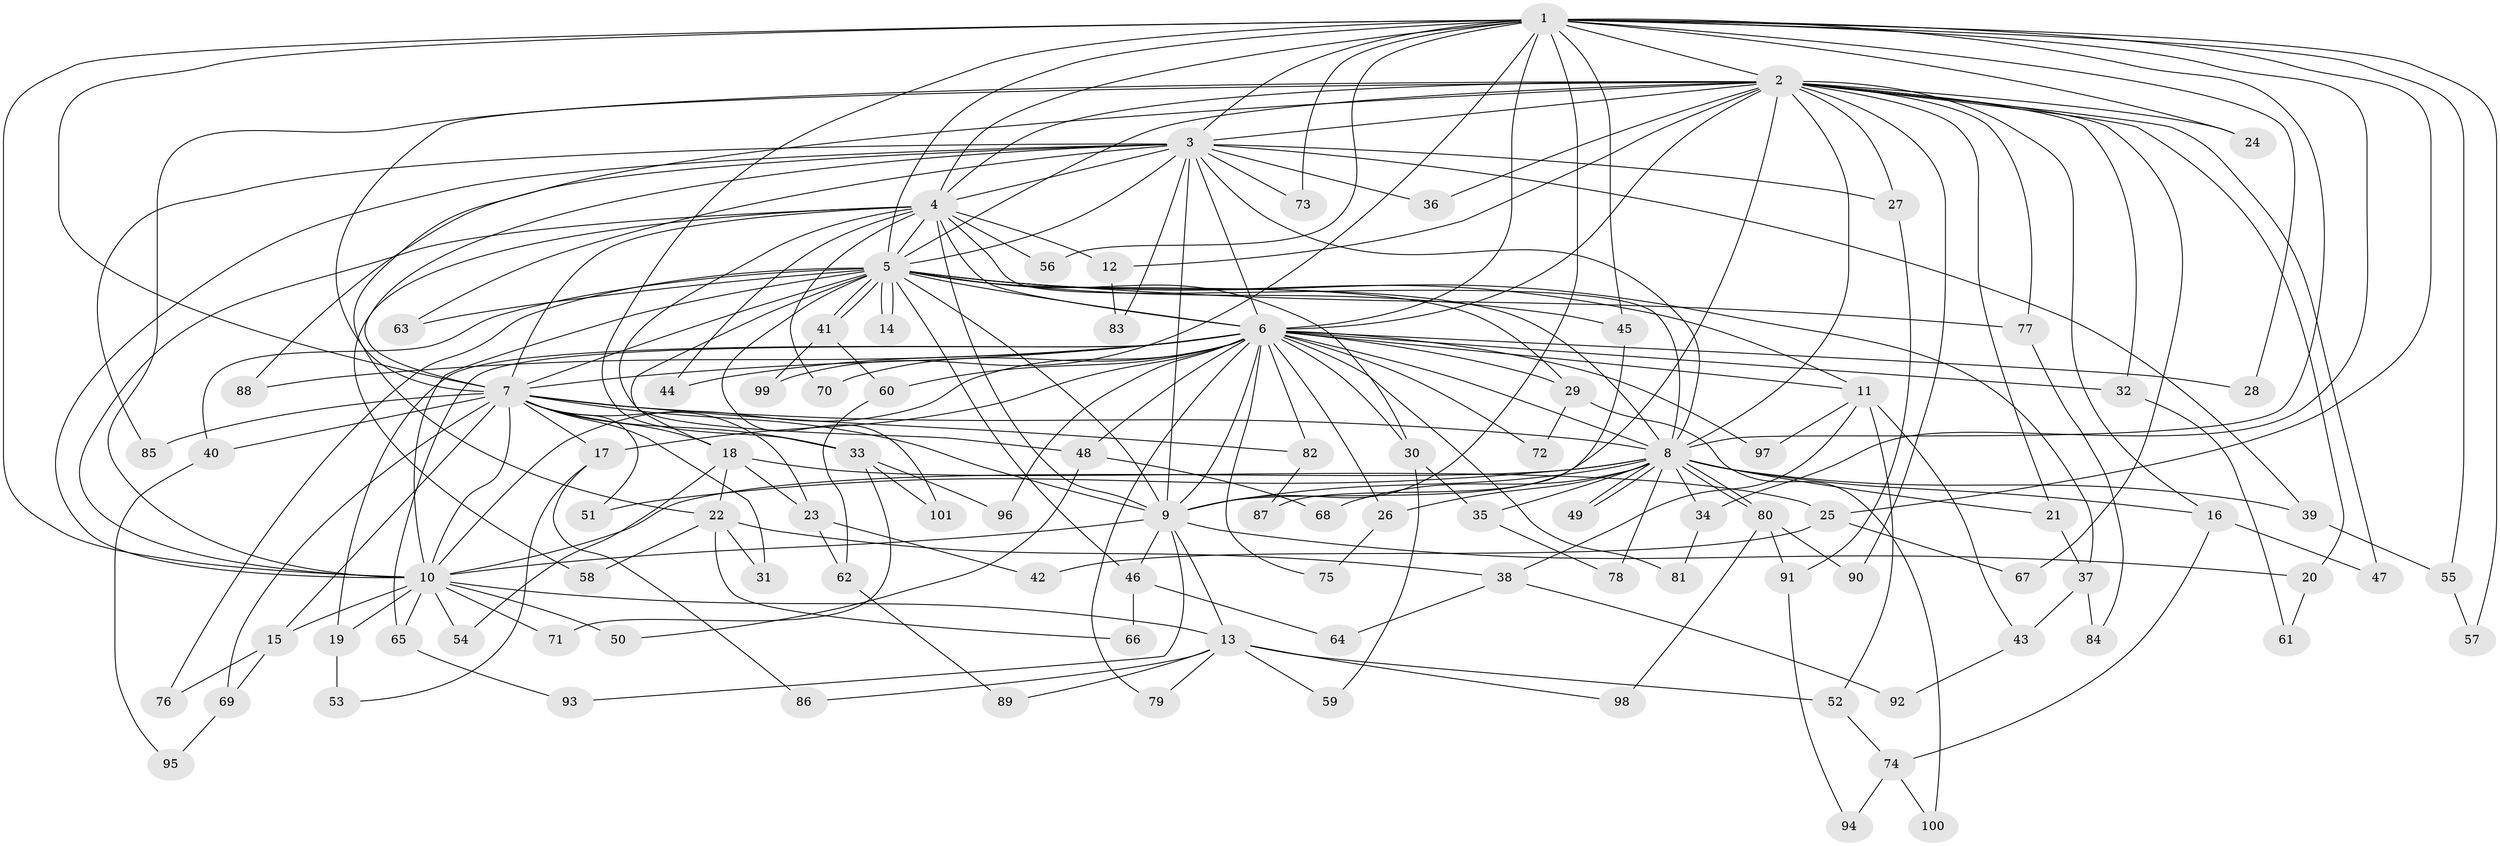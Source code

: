 // Generated by graph-tools (version 1.1) at 2025/35/03/09/25 02:35:07]
// undirected, 101 vertices, 227 edges
graph export_dot {
graph [start="1"]
  node [color=gray90,style=filled];
  1;
  2;
  3;
  4;
  5;
  6;
  7;
  8;
  9;
  10;
  11;
  12;
  13;
  14;
  15;
  16;
  17;
  18;
  19;
  20;
  21;
  22;
  23;
  24;
  25;
  26;
  27;
  28;
  29;
  30;
  31;
  32;
  33;
  34;
  35;
  36;
  37;
  38;
  39;
  40;
  41;
  42;
  43;
  44;
  45;
  46;
  47;
  48;
  49;
  50;
  51;
  52;
  53;
  54;
  55;
  56;
  57;
  58;
  59;
  60;
  61;
  62;
  63;
  64;
  65;
  66;
  67;
  68;
  69;
  70;
  71;
  72;
  73;
  74;
  75;
  76;
  77;
  78;
  79;
  80;
  81;
  82;
  83;
  84;
  85;
  86;
  87;
  88;
  89;
  90;
  91;
  92;
  93;
  94;
  95;
  96;
  97;
  98;
  99;
  100;
  101;
  1 -- 2;
  1 -- 3;
  1 -- 4;
  1 -- 5;
  1 -- 6;
  1 -- 7;
  1 -- 8;
  1 -- 9;
  1 -- 10;
  1 -- 24;
  1 -- 25;
  1 -- 28;
  1 -- 33;
  1 -- 34;
  1 -- 45;
  1 -- 55;
  1 -- 56;
  1 -- 57;
  1 -- 73;
  1 -- 99;
  2 -- 3;
  2 -- 4;
  2 -- 5;
  2 -- 6;
  2 -- 7;
  2 -- 8;
  2 -- 9;
  2 -- 10;
  2 -- 12;
  2 -- 16;
  2 -- 20;
  2 -- 21;
  2 -- 22;
  2 -- 24;
  2 -- 27;
  2 -- 32;
  2 -- 36;
  2 -- 47;
  2 -- 67;
  2 -- 77;
  2 -- 90;
  3 -- 4;
  3 -- 5;
  3 -- 6;
  3 -- 7;
  3 -- 8;
  3 -- 9;
  3 -- 10;
  3 -- 27;
  3 -- 36;
  3 -- 39;
  3 -- 63;
  3 -- 73;
  3 -- 83;
  3 -- 85;
  3 -- 88;
  4 -- 5;
  4 -- 6;
  4 -- 7;
  4 -- 8;
  4 -- 9;
  4 -- 10;
  4 -- 12;
  4 -- 44;
  4 -- 48;
  4 -- 56;
  4 -- 58;
  4 -- 70;
  5 -- 6;
  5 -- 7;
  5 -- 8;
  5 -- 9;
  5 -- 10;
  5 -- 11;
  5 -- 14;
  5 -- 14;
  5 -- 18;
  5 -- 29;
  5 -- 30;
  5 -- 37;
  5 -- 40;
  5 -- 41;
  5 -- 41;
  5 -- 45;
  5 -- 46;
  5 -- 63;
  5 -- 76;
  5 -- 77;
  5 -- 101;
  6 -- 7;
  6 -- 8;
  6 -- 9;
  6 -- 10;
  6 -- 11;
  6 -- 17;
  6 -- 19;
  6 -- 26;
  6 -- 28;
  6 -- 29;
  6 -- 30;
  6 -- 32;
  6 -- 44;
  6 -- 48;
  6 -- 60;
  6 -- 65;
  6 -- 70;
  6 -- 72;
  6 -- 75;
  6 -- 79;
  6 -- 81;
  6 -- 82;
  6 -- 88;
  6 -- 96;
  6 -- 97;
  7 -- 8;
  7 -- 9;
  7 -- 10;
  7 -- 15;
  7 -- 17;
  7 -- 18;
  7 -- 23;
  7 -- 31;
  7 -- 33;
  7 -- 40;
  7 -- 51;
  7 -- 69;
  7 -- 82;
  7 -- 85;
  8 -- 9;
  8 -- 10;
  8 -- 16;
  8 -- 21;
  8 -- 26;
  8 -- 34;
  8 -- 35;
  8 -- 39;
  8 -- 49;
  8 -- 49;
  8 -- 51;
  8 -- 68;
  8 -- 78;
  8 -- 80;
  8 -- 80;
  9 -- 10;
  9 -- 13;
  9 -- 20;
  9 -- 46;
  9 -- 93;
  10 -- 13;
  10 -- 15;
  10 -- 19;
  10 -- 50;
  10 -- 54;
  10 -- 65;
  10 -- 71;
  11 -- 38;
  11 -- 43;
  11 -- 52;
  11 -- 97;
  12 -- 83;
  13 -- 52;
  13 -- 59;
  13 -- 79;
  13 -- 86;
  13 -- 89;
  13 -- 98;
  15 -- 69;
  15 -- 76;
  16 -- 47;
  16 -- 74;
  17 -- 53;
  17 -- 86;
  18 -- 22;
  18 -- 23;
  18 -- 25;
  18 -- 54;
  19 -- 53;
  20 -- 61;
  21 -- 37;
  22 -- 31;
  22 -- 38;
  22 -- 58;
  22 -- 66;
  23 -- 42;
  23 -- 62;
  25 -- 42;
  25 -- 67;
  26 -- 75;
  27 -- 91;
  29 -- 72;
  29 -- 100;
  30 -- 35;
  30 -- 59;
  32 -- 61;
  33 -- 71;
  33 -- 96;
  33 -- 101;
  34 -- 81;
  35 -- 78;
  37 -- 43;
  37 -- 84;
  38 -- 64;
  38 -- 92;
  39 -- 55;
  40 -- 95;
  41 -- 60;
  41 -- 99;
  43 -- 92;
  45 -- 87;
  46 -- 64;
  46 -- 66;
  48 -- 50;
  48 -- 68;
  52 -- 74;
  55 -- 57;
  60 -- 62;
  62 -- 89;
  65 -- 93;
  69 -- 95;
  74 -- 94;
  74 -- 100;
  77 -- 84;
  80 -- 90;
  80 -- 91;
  80 -- 98;
  82 -- 87;
  91 -- 94;
}
